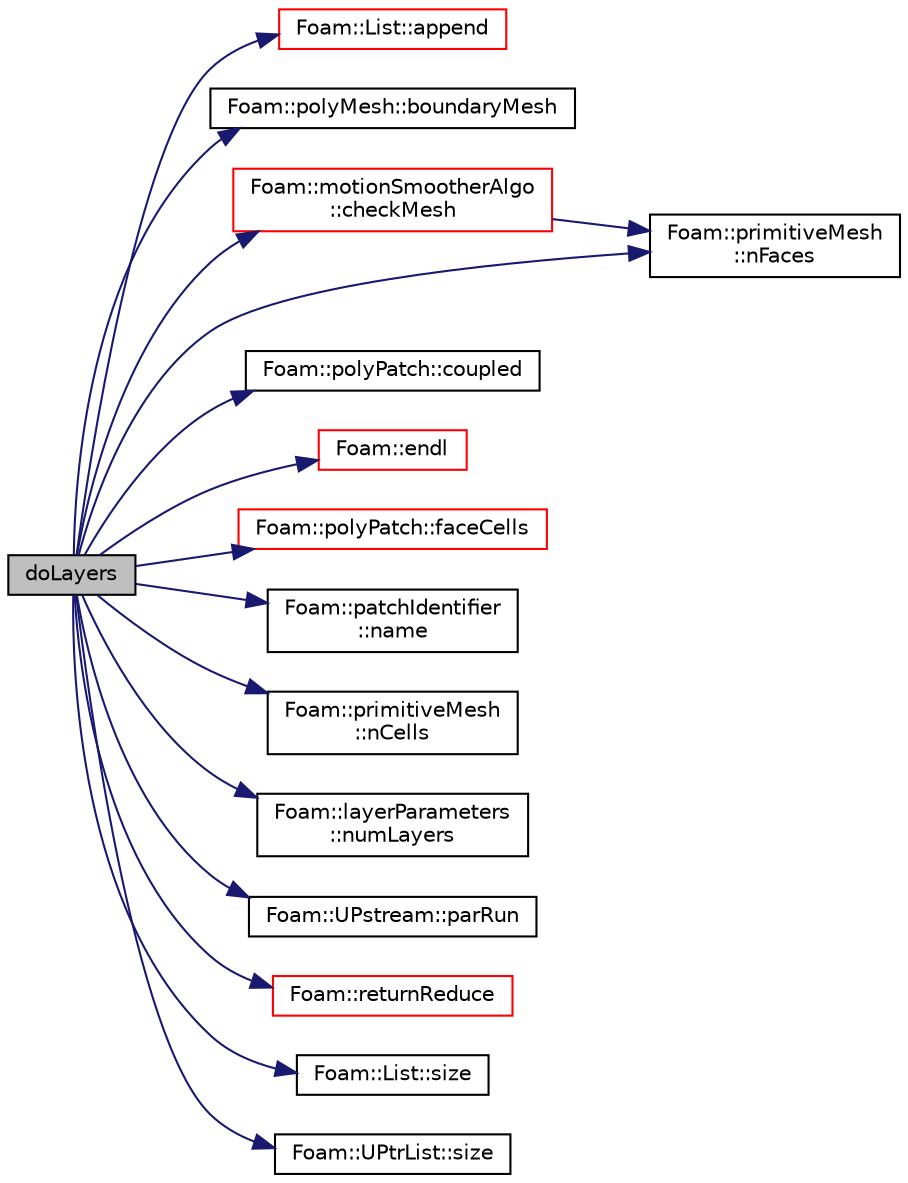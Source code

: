 digraph "doLayers"
{
  bgcolor="transparent";
  edge [fontname="Helvetica",fontsize="10",labelfontname="Helvetica",labelfontsize="10"];
  node [fontname="Helvetica",fontsize="10",shape=record];
  rankdir="LR";
  Node1 [label="doLayers",height=0.2,width=0.4,color="black", fillcolor="grey75", style="filled", fontcolor="black"];
  Node1 -> Node2 [color="midnightblue",fontsize="10",style="solid",fontname="Helvetica"];
  Node2 [label="Foam::List::append",height=0.2,width=0.4,color="red",URL="$a01397.html#a399dd2bf0d9a32016717dc90126f016b",tooltip="Append an element at the end of the list. "];
  Node1 -> Node3 [color="midnightblue",fontsize="10",style="solid",fontname="Helvetica"];
  Node3 [label="Foam::polyMesh::boundaryMesh",height=0.2,width=0.4,color="black",URL="$a01961.html#a6b7f5ba89250dbd7a1c6c7860ab60fe3",tooltip="Return boundary mesh. "];
  Node1 -> Node4 [color="midnightblue",fontsize="10",style="solid",fontname="Helvetica"];
  Node4 [label="Foam::motionSmootherAlgo\l::checkMesh",height=0.2,width=0.4,color="red",URL="$a01572.html#afbe9420d4dac86e78be8408bd5475536",tooltip="Check mesh with mesh settings in dict. Collects incorrect faces. "];
  Node4 -> Node5 [color="midnightblue",fontsize="10",style="solid",fontname="Helvetica"];
  Node5 [label="Foam::primitiveMesh\l::nFaces",height=0.2,width=0.4,color="black",URL="$a02020.html#a9be088de373a98524a153de7da0e92e8"];
  Node1 -> Node6 [color="midnightblue",fontsize="10",style="solid",fontname="Helvetica"];
  Node6 [label="Foam::polyPatch::coupled",height=0.2,width=0.4,color="black",URL="$a01979.html#acffd678e538fc569f301aacdb4f019b7",tooltip="Return true if this patch is geometrically coupled (i.e. faces and. "];
  Node1 -> Node7 [color="midnightblue",fontsize="10",style="solid",fontname="Helvetica"];
  Node7 [label="Foam::endl",height=0.2,width=0.4,color="red",URL="$a10936.html#a2db8fe02a0d3909e9351bb4275b23ce4",tooltip="Add newline and flush stream. "];
  Node1 -> Node8 [color="midnightblue",fontsize="10",style="solid",fontname="Helvetica"];
  Node8 [label="Foam::polyPatch::faceCells",height=0.2,width=0.4,color="red",URL="$a01979.html#a7cbd3f7d875089fbed897f536ef662c9",tooltip="Return face-cell addressing. "];
  Node1 -> Node9 [color="midnightblue",fontsize="10",style="solid",fontname="Helvetica"];
  Node9 [label="Foam::patchIdentifier\l::name",height=0.2,width=0.4,color="black",URL="$a01844.html#a75b72488d2e82151b025744974919d5d",tooltip="Return name. "];
  Node1 -> Node10 [color="midnightblue",fontsize="10",style="solid",fontname="Helvetica"];
  Node10 [label="Foam::primitiveMesh\l::nCells",height=0.2,width=0.4,color="black",URL="$a02020.html#ae79b5e96cf8d9a4e6b3993e6f2709374"];
  Node1 -> Node5 [color="midnightblue",fontsize="10",style="solid",fontname="Helvetica"];
  Node1 -> Node11 [color="midnightblue",fontsize="10",style="solid",fontname="Helvetica"];
  Node11 [label="Foam::layerParameters\l::numLayers",height=0.2,width=0.4,color="black",URL="$a01305.html#ac722c5064c6a154b85234bfd0ab7e957",tooltip="How many layers to add: "];
  Node1 -> Node12 [color="midnightblue",fontsize="10",style="solid",fontname="Helvetica"];
  Node12 [label="Foam::UPstream::parRun",height=0.2,width=0.4,color="black",URL="$a02880.html#adbb27f04b5705440fb8b09f278059011",tooltip="Is this a parallel run? "];
  Node1 -> Node13 [color="midnightblue",fontsize="10",style="solid",fontname="Helvetica"];
  Node13 [label="Foam::returnReduce",height=0.2,width=0.4,color="red",URL="$a10936.html#a8d528a67d2a9c6fe4fb94bc86872624b"];
  Node1 -> Node14 [color="midnightblue",fontsize="10",style="solid",fontname="Helvetica"];
  Node14 [label="Foam::List::size",height=0.2,width=0.4,color="black",URL="$a01397.html#a8a5f6fa29bd4b500caf186f60245b384",tooltip="Override size to be inconsistent with allocated storage. "];
  Node1 -> Node15 [color="midnightblue",fontsize="10",style="solid",fontname="Helvetica"];
  Node15 [label="Foam::UPtrList::size",height=0.2,width=0.4,color="black",URL="$a02882.html#a723361dc2020160f5492e8fe2d09fa44",tooltip="Return the number of elements in the UPtrList. "];
}
